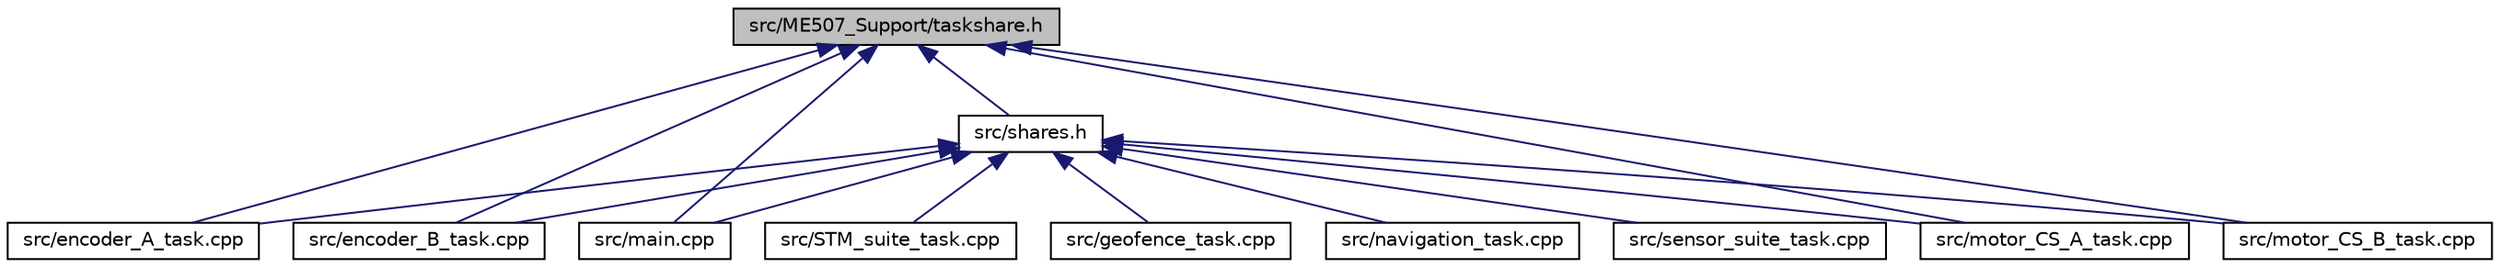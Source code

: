 digraph "src/ME507_Support/taskshare.h"
{
 // LATEX_PDF_SIZE
  edge [fontname="Helvetica",fontsize="10",labelfontname="Helvetica",labelfontsize="10"];
  node [fontname="Helvetica",fontsize="10",shape=record];
  Node1 [label="src/ME507_Support/taskshare.h",height=0.2,width=0.4,color="black", fillcolor="grey75", style="filled", fontcolor="black",tooltip="Data which can be shared between tasks in a thread-safe manner."];
  Node1 -> Node2 [dir="back",color="midnightblue",fontsize="10",style="solid",fontname="Helvetica"];
  Node2 [label="src/encoder_A_task.cpp",height=0.2,width=0.4,color="black", fillcolor="white", style="filled",URL="$encoder__A__task_8cpp.html",tooltip=" "];
  Node1 -> Node3 [dir="back",color="midnightblue",fontsize="10",style="solid",fontname="Helvetica"];
  Node3 [label="src/encoder_B_task.cpp",height=0.2,width=0.4,color="black", fillcolor="white", style="filled",URL="$encoder__B__task_8cpp.html",tooltip=" "];
  Node1 -> Node4 [dir="back",color="midnightblue",fontsize="10",style="solid",fontname="Helvetica"];
  Node4 [label="src/shares.h",height=0.2,width=0.4,color="black", fillcolor="white", style="filled",URL="$shares_8h.html",tooltip=" "];
  Node4 -> Node2 [dir="back",color="midnightblue",fontsize="10",style="solid",fontname="Helvetica"];
  Node4 -> Node3 [dir="back",color="midnightblue",fontsize="10",style="solid",fontname="Helvetica"];
  Node4 -> Node5 [dir="back",color="midnightblue",fontsize="10",style="solid",fontname="Helvetica"];
  Node5 [label="src/geofence_task.cpp",height=0.2,width=0.4,color="black", fillcolor="white", style="filled",URL="$geofence__task_8cpp.html",tooltip=" "];
  Node4 -> Node6 [dir="back",color="midnightblue",fontsize="10",style="solid",fontname="Helvetica"];
  Node6 [label="src/main.cpp",height=0.2,width=0.4,color="black", fillcolor="white", style="filled",URL="$main_8cpp.html",tooltip=" "];
  Node4 -> Node7 [dir="back",color="midnightblue",fontsize="10",style="solid",fontname="Helvetica"];
  Node7 [label="src/motor_CS_A_task.cpp",height=0.2,width=0.4,color="black", fillcolor="white", style="filled",URL="$motor__CS__A__task_8cpp.html",tooltip=" "];
  Node4 -> Node8 [dir="back",color="midnightblue",fontsize="10",style="solid",fontname="Helvetica"];
  Node8 [label="src/motor_CS_B_task.cpp",height=0.2,width=0.4,color="black", fillcolor="white", style="filled",URL="$motor__CS__B__task_8cpp.html",tooltip=" "];
  Node4 -> Node9 [dir="back",color="midnightblue",fontsize="10",style="solid",fontname="Helvetica"];
  Node9 [label="src/navigation_task.cpp",height=0.2,width=0.4,color="black", fillcolor="white", style="filled",URL="$navigation__task_8cpp.html",tooltip=" "];
  Node4 -> Node10 [dir="back",color="midnightblue",fontsize="10",style="solid",fontname="Helvetica"];
  Node10 [label="src/sensor_suite_task.cpp",height=0.2,width=0.4,color="black", fillcolor="white", style="filled",URL="$sensor__suite__task_8cpp.html",tooltip=" "];
  Node4 -> Node11 [dir="back",color="midnightblue",fontsize="10",style="solid",fontname="Helvetica"];
  Node11 [label="src/STM_suite_task.cpp",height=0.2,width=0.4,color="black", fillcolor="white", style="filled",URL="$STM__suite__task_8cpp.html",tooltip=" "];
  Node1 -> Node6 [dir="back",color="midnightblue",fontsize="10",style="solid",fontname="Helvetica"];
  Node1 -> Node7 [dir="back",color="midnightblue",fontsize="10",style="solid",fontname="Helvetica"];
  Node1 -> Node8 [dir="back",color="midnightblue",fontsize="10",style="solid",fontname="Helvetica"];
}
